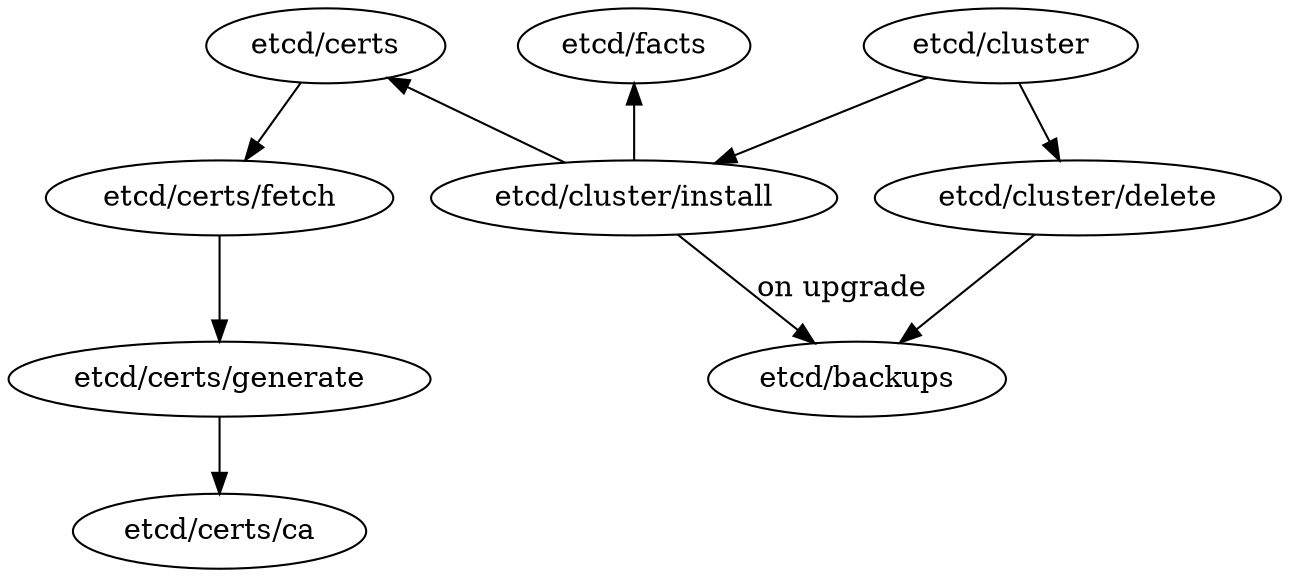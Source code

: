 // roles
digraph {
        rankdir = TB;

	"etcd/certs"
	"etcd/certs/fetch"
	"etcd/certs" -> "etcd/certs/fetch"
	"etcd/cluster/install"
//	etcd
//	"etcd/cluster/install" -> etcd
//	adduser
//	"etcd/cluster/install" -> adduser
	"etcd/facts"
	"etcd/cluster/install" -> "etcd/facts"
	"etcd/backups"
	"etcd/cluster/install" -> "etcd/backups" [label="on upgrade"]
	"etcd/cluster/install" -> "etcd/certs"
	"etcd/certs/ca"
//	"etcd/certs/ca" -> etcd
	"etcd/cluster/delete"
//	"etcd/cluster/delete" -> etcd
//	"etcd/cluster/delete" -> "etcd/facts"
	"etcd/cluster/delete" -> "etcd/backups"
//	"etcd/certs/fetch" -> etcd
	"etcd/certs/generate"
	"etcd/certs/fetch" -> "etcd/certs/generate"
	"etcd/cluster"
//	"etcd/cluster" -> etcd
	"etcd/cluster" -> "etcd/cluster/delete"
	"etcd/cluster" -> "etcd/cluster/install"
//	"etcd/facts" -> etcd
//	"etcd/certs/generate" -> etcd
        "etcd/certs/generate" -> "etcd/certs/ca"
        {rank = same; "etcd/certs"; "etcd/cluster", "etcd/facts"}

}
